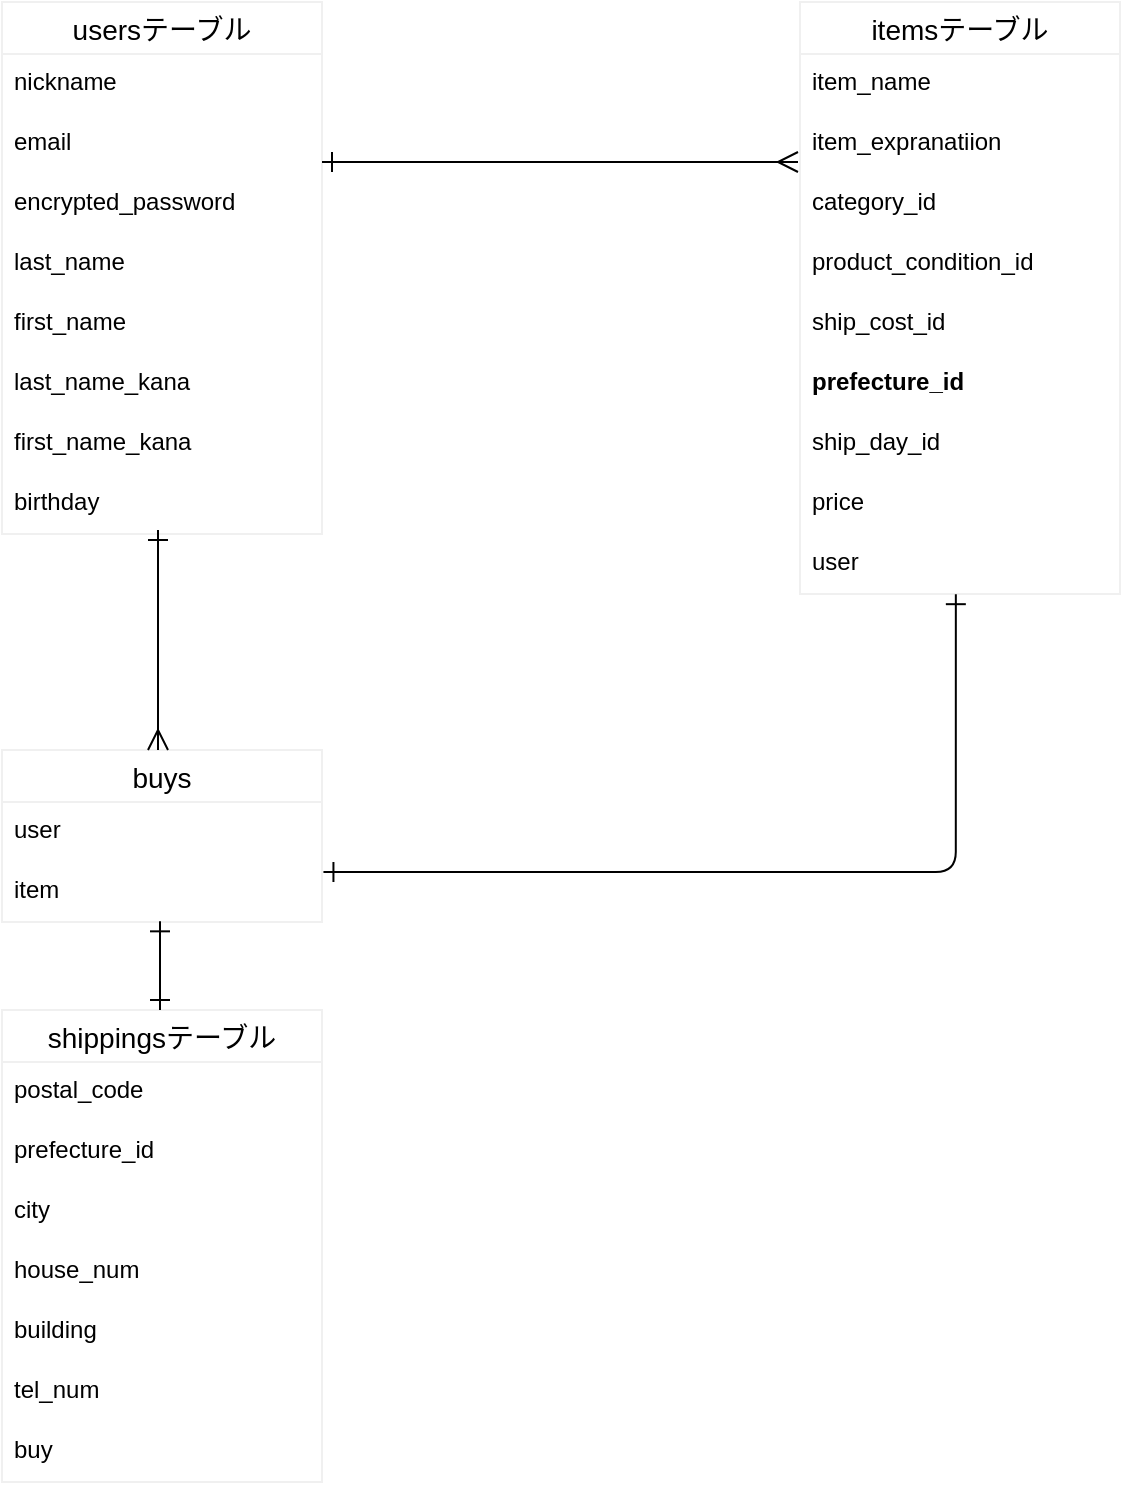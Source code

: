 <mxfile>
    <diagram id="DZ0EXFlwRuD9oHz9p4sZ" name="ページ1">
        <mxGraphModel dx="291" dy="680" grid="1" gridSize="10" guides="1" tooltips="1" connect="1" arrows="1" fold="1" page="1" pageScale="1" pageWidth="827" pageHeight="1169" math="0" shadow="0">
            <root>
                <mxCell id="0"/>
                <mxCell id="1" parent="0"/>
                <mxCell id="147" value="usersテーブル" style="swimlane;fontStyle=0;childLayout=stackLayout;horizontal=1;startSize=26;horizontalStack=0;resizeParent=1;resizeParentMax=0;resizeLast=0;collapsible=1;marginBottom=0;align=center;fontSize=14;strokeColor=#f0f0f0;" parent="1" vertex="1">
                    <mxGeometry x="120" y="296" width="160" height="266" as="geometry"/>
                </mxCell>
                <mxCell id="148" value="nickname" style="text;strokeColor=none;fillColor=none;spacingLeft=4;spacingRight=4;overflow=hidden;rotatable=0;points=[[0,0.5],[1,0.5]];portConstraint=eastwest;fontSize=12;" parent="147" vertex="1">
                    <mxGeometry y="26" width="160" height="30" as="geometry"/>
                </mxCell>
                <mxCell id="149" value="email" style="text;strokeColor=none;fillColor=none;spacingLeft=4;spacingRight=4;overflow=hidden;rotatable=0;points=[[0,0.5],[1,0.5]];portConstraint=eastwest;fontSize=12;" parent="147" vertex="1">
                    <mxGeometry y="56" width="160" height="30" as="geometry"/>
                </mxCell>
                <mxCell id="151" value="encrypted_password" style="text;strokeColor=none;fillColor=none;spacingLeft=4;spacingRight=4;overflow=hidden;rotatable=0;points=[[0,0.5],[1,0.5]];portConstraint=eastwest;fontSize=12;" parent="147" vertex="1">
                    <mxGeometry y="86" width="160" height="30" as="geometry"/>
                </mxCell>
                <mxCell id="196" value="last_name" style="text;strokeColor=none;fillColor=none;spacingLeft=4;spacingRight=4;overflow=hidden;rotatable=0;points=[[0,0.5],[1,0.5]];portConstraint=eastwest;fontSize=12;" parent="147" vertex="1">
                    <mxGeometry y="116" width="160" height="30" as="geometry"/>
                </mxCell>
                <mxCell id="153" value="first_name" style="text;strokeColor=none;fillColor=none;spacingLeft=4;spacingRight=4;overflow=hidden;rotatable=0;points=[[0,0.5],[1,0.5]];portConstraint=eastwest;fontSize=12;" parent="147" vertex="1">
                    <mxGeometry y="146" width="160" height="30" as="geometry"/>
                </mxCell>
                <mxCell id="197" value="last_name_kana" style="text;strokeColor=none;fillColor=none;spacingLeft=4;spacingRight=4;overflow=hidden;rotatable=0;points=[[0,0.5],[1,0.5]];portConstraint=eastwest;fontSize=12;" parent="147" vertex="1">
                    <mxGeometry y="176" width="160" height="30" as="geometry"/>
                </mxCell>
                <mxCell id="154" value="first_name_kana" style="text;strokeColor=none;fillColor=none;spacingLeft=4;spacingRight=4;overflow=hidden;rotatable=0;points=[[0,0.5],[1,0.5]];portConstraint=eastwest;fontSize=12;" parent="147" vertex="1">
                    <mxGeometry y="206" width="160" height="30" as="geometry"/>
                </mxCell>
                <mxCell id="152" value="birthday" style="text;strokeColor=none;fillColor=none;spacingLeft=4;spacingRight=4;overflow=hidden;rotatable=0;points=[[0,0.5],[1,0.5]];portConstraint=eastwest;fontSize=12;" parent="147" vertex="1">
                    <mxGeometry y="236" width="160" height="30" as="geometry"/>
                </mxCell>
                <mxCell id="155" value="buys" style="swimlane;fontStyle=0;childLayout=stackLayout;horizontal=1;startSize=26;horizontalStack=0;resizeParent=1;resizeParentMax=0;resizeLast=0;collapsible=1;marginBottom=0;align=center;fontSize=14;strokeColor=#f0f0f0;" parent="1" vertex="1">
                    <mxGeometry x="120" y="670" width="160" height="86" as="geometry"/>
                </mxCell>
                <mxCell id="214" value="user" style="text;strokeColor=none;fillColor=none;spacingLeft=4;spacingRight=4;overflow=hidden;rotatable=0;points=[[0,0.5],[1,0.5]];portConstraint=eastwest;fontSize=12;" parent="155" vertex="1">
                    <mxGeometry y="26" width="160" height="30" as="geometry"/>
                </mxCell>
                <mxCell id="156" value="item" style="text;strokeColor=none;fillColor=none;spacingLeft=4;spacingRight=4;overflow=hidden;rotatable=0;points=[[0,0.5],[1,0.5]];portConstraint=eastwest;fontSize=12;" parent="155" vertex="1">
                    <mxGeometry y="56" width="160" height="30" as="geometry"/>
                </mxCell>
                <mxCell id="163" value="itemsテーブル" style="swimlane;fontStyle=0;childLayout=stackLayout;horizontal=1;startSize=26;horizontalStack=0;resizeParent=1;resizeParentMax=0;resizeLast=0;collapsible=1;marginBottom=0;align=center;fontSize=14;strokeColor=#f0f0f0;" parent="1" vertex="1">
                    <mxGeometry x="519" y="296" width="160" height="296" as="geometry"/>
                </mxCell>
                <mxCell id="165" value="item_name" style="text;strokeColor=none;fillColor=none;spacingLeft=4;spacingRight=4;overflow=hidden;rotatable=0;points=[[0,0.5],[1,0.5]];portConstraint=eastwest;fontSize=12;" parent="163" vertex="1">
                    <mxGeometry y="26" width="160" height="30" as="geometry"/>
                </mxCell>
                <mxCell id="166" value="item_expranatiion" style="text;strokeColor=none;fillColor=none;spacingLeft=4;spacingRight=4;overflow=hidden;rotatable=0;points=[[0,0.5],[1,0.5]];portConstraint=eastwest;fontSize=12;" parent="163" vertex="1">
                    <mxGeometry y="56" width="160" height="30" as="geometry"/>
                </mxCell>
                <mxCell id="167" value="category_id" style="text;strokeColor=none;fillColor=none;spacingLeft=4;spacingRight=4;overflow=hidden;rotatable=0;points=[[0,0.5],[1,0.5]];portConstraint=eastwest;fontSize=12;" parent="163" vertex="1">
                    <mxGeometry y="86" width="160" height="30" as="geometry"/>
                </mxCell>
                <mxCell id="168" value="product_condition_id" style="text;strokeColor=none;fillColor=none;spacingLeft=4;spacingRight=4;overflow=hidden;rotatable=0;points=[[0,0.5],[1,0.5]];portConstraint=eastwest;fontSize=12;" parent="163" vertex="1">
                    <mxGeometry y="116" width="160" height="30" as="geometry"/>
                </mxCell>
                <mxCell id="169" value="ship_cost_id" style="text;strokeColor=none;fillColor=none;spacingLeft=4;spacingRight=4;overflow=hidden;rotatable=0;points=[[0,0.5],[1,0.5]];portConstraint=eastwest;fontSize=12;" parent="163" vertex="1">
                    <mxGeometry y="146" width="160" height="30" as="geometry"/>
                </mxCell>
                <mxCell id="171" value="prefecture_id" style="text;strokeColor=none;fillColor=none;spacingLeft=4;spacingRight=4;overflow=hidden;rotatable=0;points=[[0,0.5],[1,0.5]];portConstraint=eastwest;fontSize=12;fontStyle=1" parent="163" vertex="1">
                    <mxGeometry y="176" width="160" height="30" as="geometry"/>
                </mxCell>
                <mxCell id="172" value="ship_day_id" style="text;strokeColor=none;fillColor=none;spacingLeft=4;spacingRight=4;overflow=hidden;rotatable=0;points=[[0,0.5],[1,0.5]];portConstraint=eastwest;fontSize=12;" parent="163" vertex="1">
                    <mxGeometry y="206" width="160" height="30" as="geometry"/>
                </mxCell>
                <mxCell id="215" value="price" style="text;strokeColor=none;fillColor=none;spacingLeft=4;spacingRight=4;overflow=hidden;rotatable=0;points=[[0,0.5],[1,0.5]];portConstraint=eastwest;fontSize=12;" vertex="1" parent="163">
                    <mxGeometry y="236" width="160" height="30" as="geometry"/>
                </mxCell>
                <mxCell id="170" value="user" style="text;strokeColor=none;fillColor=none;spacingLeft=4;spacingRight=4;overflow=hidden;rotatable=0;points=[[0,0.5],[1,0.5]];portConstraint=eastwest;fontSize=12;" parent="163" vertex="1">
                    <mxGeometry y="266" width="160" height="30" as="geometry"/>
                </mxCell>
                <mxCell id="189" value="" style="fontSize=12;html=1;endArrow=ERone;startSize=8;endSize=8;startArrow=ERmany;startFill=0;endFill=0;" parent="1" edge="1">
                    <mxGeometry width="100" height="100" relative="1" as="geometry">
                        <mxPoint x="198" y="670" as="sourcePoint"/>
                        <mxPoint x="198" y="560" as="targetPoint"/>
                        <Array as="points"/>
                    </mxGeometry>
                </mxCell>
                <mxCell id="191" value="" style="fontSize=12;html=1;endArrow=ERone;startSize=8;endSize=8;startArrow=ERone;startFill=0;endFill=0;edgeStyle=orthogonalEdgeStyle;entryX=1.017;entryY=0.167;entryDx=0;entryDy=0;entryPerimeter=0;exitX=0.487;exitY=1.003;exitDx=0;exitDy=0;exitPerimeter=0;" parent="1" source="170" edge="1">
                    <mxGeometry width="100" height="100" relative="1" as="geometry">
                        <mxPoint x="597" y="566" as="sourcePoint"/>
                        <mxPoint x="280.72" y="731.01" as="targetPoint"/>
                        <Array as="points">
                            <mxPoint x="597" y="731"/>
                        </Array>
                    </mxGeometry>
                </mxCell>
                <mxCell id="192" value="" style="fontSize=12;html=1;endArrow=ERone;startSize=8;endSize=8;startArrow=ERmany;startFill=0;endFill=0;entryX=1;entryY=0.798;entryDx=0;entryDy=0;entryPerimeter=0;" parent="1" target="149" edge="1">
                    <mxGeometry width="100" height="100" relative="1" as="geometry">
                        <mxPoint x="518" y="376" as="sourcePoint"/>
                        <mxPoint x="439" y="378" as="targetPoint"/>
                    </mxGeometry>
                </mxCell>
                <mxCell id="198" value="shippingsテーブル" style="swimlane;fontStyle=0;childLayout=stackLayout;horizontal=1;startSize=26;horizontalStack=0;resizeParent=1;resizeParentMax=0;resizeLast=0;collapsible=1;marginBottom=0;align=center;fontSize=14;strokeColor=#f0f0f0;" parent="1" vertex="1">
                    <mxGeometry x="120" y="800" width="160" height="236" as="geometry"/>
                </mxCell>
                <mxCell id="199" value="postal_code" style="text;strokeColor=none;fillColor=none;spacingLeft=4;spacingRight=4;overflow=hidden;rotatable=0;points=[[0,0.5],[1,0.5]];portConstraint=eastwest;fontSize=12;" parent="198" vertex="1">
                    <mxGeometry y="26" width="160" height="30" as="geometry"/>
                </mxCell>
                <mxCell id="200" value="prefecture_id" style="text;strokeColor=none;fillColor=none;spacingLeft=4;spacingRight=4;overflow=hidden;rotatable=0;points=[[0,0.5],[1,0.5]];portConstraint=eastwest;fontSize=12;" parent="198" vertex="1">
                    <mxGeometry y="56" width="160" height="30" as="geometry"/>
                </mxCell>
                <mxCell id="201" value="city" style="text;strokeColor=none;fillColor=none;spacingLeft=4;spacingRight=4;overflow=hidden;rotatable=0;points=[[0,0.5],[1,0.5]];portConstraint=eastwest;fontSize=12;" parent="198" vertex="1">
                    <mxGeometry y="86" width="160" height="30" as="geometry"/>
                </mxCell>
                <mxCell id="202" value="house_num" style="text;strokeColor=none;fillColor=none;spacingLeft=4;spacingRight=4;overflow=hidden;rotatable=0;points=[[0,0.5],[1,0.5]];portConstraint=eastwest;fontSize=12;" parent="198" vertex="1">
                    <mxGeometry y="116" width="160" height="30" as="geometry"/>
                </mxCell>
                <mxCell id="203" value="building" style="text;strokeColor=none;fillColor=none;spacingLeft=4;spacingRight=4;overflow=hidden;rotatable=0;points=[[0,0.5],[1,0.5]];portConstraint=eastwest;fontSize=12;" parent="198" vertex="1">
                    <mxGeometry y="146" width="160" height="30" as="geometry"/>
                </mxCell>
                <mxCell id="vwmg3rCdQmvqKh6iwZ79-214" value="tel_num" style="text;strokeColor=none;fillColor=none;spacingLeft=4;spacingRight=4;overflow=hidden;rotatable=0;points=[[0,0.5],[1,0.5]];portConstraint=eastwest;fontSize=12;" parent="198" vertex="1">
                    <mxGeometry y="176" width="160" height="30" as="geometry"/>
                </mxCell>
                <mxCell id="204" value="buy" style="text;strokeColor=none;fillColor=none;spacingLeft=4;spacingRight=4;overflow=hidden;rotatable=0;points=[[0,0.5],[1,0.5]];portConstraint=eastwest;fontSize=12;" parent="198" vertex="1">
                    <mxGeometry y="206" width="160" height="30" as="geometry"/>
                </mxCell>
                <mxCell id="208" value="" style="fontSize=12;html=1;endArrow=ERone;startSize=8;endSize=8;startArrow=ERone;startFill=0;endFill=0;exitX=0.5;exitY=0;exitDx=0;exitDy=0;entryX=0.5;entryY=0.989;entryDx=0;entryDy=0;entryPerimeter=0;" parent="1" edge="1">
                    <mxGeometry width="100" height="100" relative="1" as="geometry">
                        <mxPoint x="199" y="800.0" as="sourcePoint"/>
                        <mxPoint x="199" y="755.67" as="targetPoint"/>
                        <Array as="points"/>
                    </mxGeometry>
                </mxCell>
            </root>
        </mxGraphModel>
    </diagram>
</mxfile>